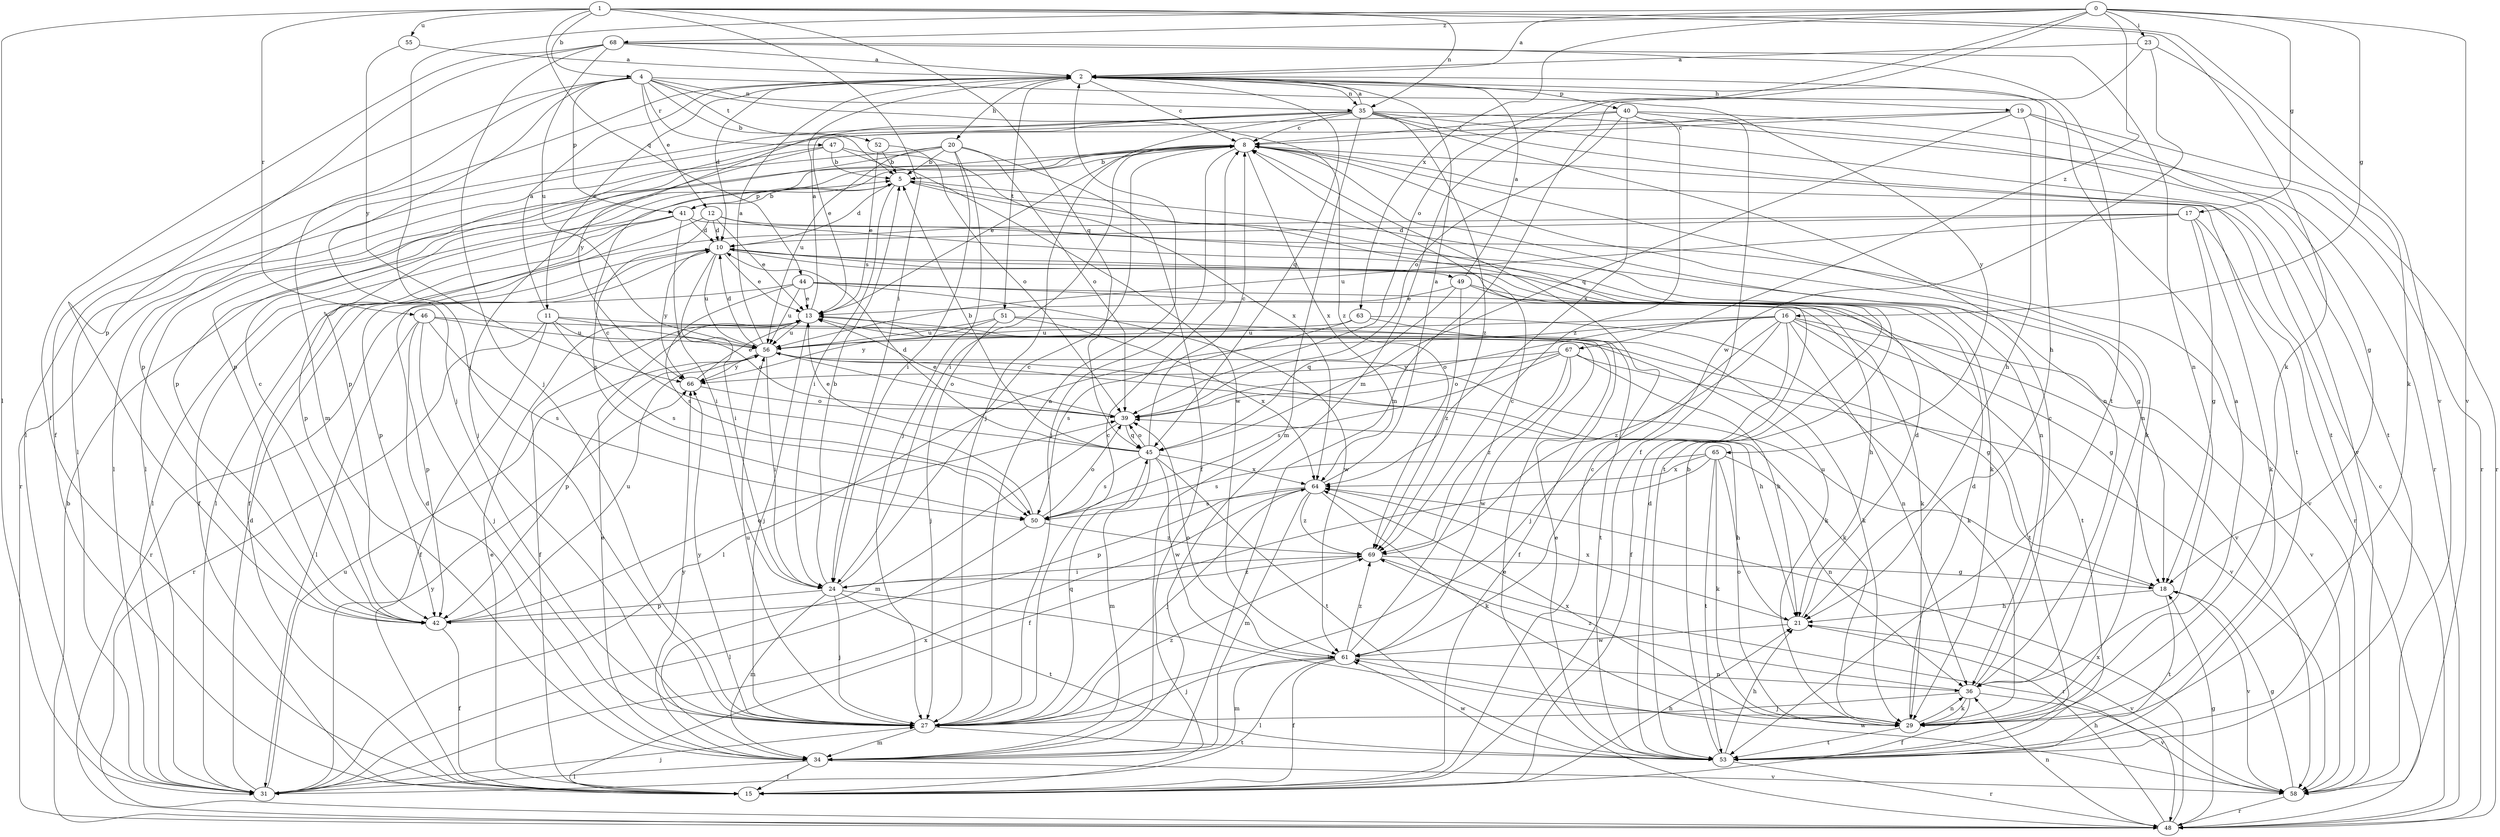 strict digraph  {
0;
1;
2;
4;
5;
8;
10;
11;
12;
13;
15;
16;
17;
18;
19;
20;
21;
23;
24;
27;
29;
31;
34;
35;
36;
39;
40;
41;
42;
44;
45;
46;
47;
48;
49;
50;
51;
52;
53;
55;
56;
58;
61;
63;
64;
65;
66;
67;
68;
69;
0 -> 2  [label=a];
0 -> 16  [label=g];
0 -> 17  [label=g];
0 -> 23  [label=i];
0 -> 27  [label=j];
0 -> 34  [label=m];
0 -> 39  [label=o];
0 -> 58  [label=v];
0 -> 63  [label=x];
0 -> 67  [label=z];
0 -> 68  [label=z];
1 -> 4  [label=b];
1 -> 24  [label=i];
1 -> 29  [label=k];
1 -> 31  [label=l];
1 -> 35  [label=n];
1 -> 44  [label=q];
1 -> 45  [label=q];
1 -> 46  [label=r];
1 -> 55  [label=u];
1 -> 58  [label=v];
2 -> 8  [label=c];
2 -> 10  [label=d];
2 -> 11  [label=e];
2 -> 19  [label=h];
2 -> 20  [label=h];
2 -> 21  [label=h];
2 -> 31  [label=l];
2 -> 35  [label=n];
2 -> 40  [label=p];
2 -> 45  [label=q];
2 -> 51  [label=t];
4 -> 5  [label=b];
4 -> 12  [label=e];
4 -> 15  [label=f];
4 -> 27  [label=j];
4 -> 34  [label=m];
4 -> 35  [label=n];
4 -> 41  [label=p];
4 -> 47  [label=r];
4 -> 52  [label=t];
4 -> 65  [label=y];
4 -> 69  [label=z];
5 -> 10  [label=d];
5 -> 24  [label=i];
5 -> 36  [label=n];
5 -> 41  [label=p];
5 -> 53  [label=t];
8 -> 5  [label=b];
8 -> 13  [label=e];
8 -> 24  [label=i];
8 -> 27  [label=j];
8 -> 29  [label=k];
8 -> 31  [label=l];
8 -> 36  [label=n];
8 -> 42  [label=p];
8 -> 53  [label=t];
8 -> 64  [label=x];
10 -> 13  [label=e];
10 -> 24  [label=i];
10 -> 42  [label=p];
10 -> 49  [label=s];
10 -> 56  [label=u];
10 -> 66  [label=y];
11 -> 2  [label=a];
11 -> 15  [label=f];
11 -> 29  [label=k];
11 -> 39  [label=o];
11 -> 48  [label=r];
11 -> 50  [label=s];
11 -> 56  [label=u];
12 -> 10  [label=d];
12 -> 13  [label=e];
12 -> 15  [label=f];
12 -> 18  [label=g];
12 -> 29  [label=k];
12 -> 50  [label=s];
13 -> 2  [label=a];
13 -> 15  [label=f];
13 -> 27  [label=j];
13 -> 53  [label=t];
13 -> 56  [label=u];
15 -> 8  [label=c];
15 -> 13  [label=e];
15 -> 21  [label=h];
16 -> 15  [label=f];
16 -> 18  [label=g];
16 -> 27  [label=j];
16 -> 31  [label=l];
16 -> 36  [label=n];
16 -> 39  [label=o];
16 -> 53  [label=t];
16 -> 56  [label=u];
16 -> 58  [label=v];
16 -> 69  [label=z];
17 -> 10  [label=d];
17 -> 18  [label=g];
17 -> 29  [label=k];
17 -> 31  [label=l];
17 -> 48  [label=r];
17 -> 56  [label=u];
18 -> 21  [label=h];
18 -> 53  [label=t];
18 -> 56  [label=u];
18 -> 58  [label=v];
19 -> 8  [label=c];
19 -> 18  [label=g];
19 -> 21  [label=h];
19 -> 31  [label=l];
19 -> 45  [label=q];
19 -> 48  [label=r];
20 -> 5  [label=b];
20 -> 15  [label=f];
20 -> 24  [label=i];
20 -> 27  [label=j];
20 -> 31  [label=l];
20 -> 39  [label=o];
20 -> 42  [label=p];
20 -> 56  [label=u];
21 -> 10  [label=d];
21 -> 58  [label=v];
21 -> 61  [label=w];
21 -> 64  [label=x];
23 -> 2  [label=a];
23 -> 29  [label=k];
23 -> 34  [label=m];
23 -> 61  [label=w];
24 -> 5  [label=b];
24 -> 8  [label=c];
24 -> 27  [label=j];
24 -> 29  [label=k];
24 -> 34  [label=m];
24 -> 42  [label=p];
24 -> 53  [label=t];
24 -> 69  [label=z];
27 -> 2  [label=a];
27 -> 8  [label=c];
27 -> 34  [label=m];
27 -> 45  [label=q];
27 -> 53  [label=t];
27 -> 56  [label=u];
27 -> 66  [label=y];
27 -> 69  [label=z];
29 -> 2  [label=a];
29 -> 10  [label=d];
29 -> 36  [label=n];
29 -> 39  [label=o];
29 -> 53  [label=t];
29 -> 64  [label=x];
31 -> 10  [label=d];
31 -> 27  [label=j];
31 -> 56  [label=u];
31 -> 64  [label=x];
31 -> 66  [label=y];
34 -> 10  [label=d];
34 -> 13  [label=e];
34 -> 15  [label=f];
34 -> 31  [label=l];
34 -> 58  [label=v];
34 -> 66  [label=y];
35 -> 2  [label=a];
35 -> 8  [label=c];
35 -> 13  [label=e];
35 -> 27  [label=j];
35 -> 34  [label=m];
35 -> 36  [label=n];
35 -> 42  [label=p];
35 -> 48  [label=r];
35 -> 53  [label=t];
35 -> 58  [label=v];
35 -> 66  [label=y];
35 -> 69  [label=z];
36 -> 8  [label=c];
36 -> 15  [label=f];
36 -> 27  [label=j];
36 -> 29  [label=k];
36 -> 58  [label=v];
36 -> 69  [label=z];
39 -> 13  [label=e];
39 -> 34  [label=m];
39 -> 45  [label=q];
40 -> 8  [label=c];
40 -> 15  [label=f];
40 -> 39  [label=o];
40 -> 42  [label=p];
40 -> 48  [label=r];
40 -> 53  [label=t];
40 -> 64  [label=x];
40 -> 69  [label=z];
41 -> 5  [label=b];
41 -> 10  [label=d];
41 -> 15  [label=f];
41 -> 24  [label=i];
41 -> 31  [label=l];
41 -> 42  [label=p];
41 -> 58  [label=v];
42 -> 8  [label=c];
42 -> 15  [label=f];
42 -> 39  [label=o];
42 -> 56  [label=u];
44 -> 13  [label=e];
44 -> 21  [label=h];
44 -> 48  [label=r];
44 -> 50  [label=s];
44 -> 56  [label=u];
44 -> 58  [label=v];
44 -> 61  [label=w];
45 -> 5  [label=b];
45 -> 8  [label=c];
45 -> 10  [label=d];
45 -> 13  [label=e];
45 -> 34  [label=m];
45 -> 39  [label=o];
45 -> 50  [label=s];
45 -> 53  [label=t];
45 -> 61  [label=w];
45 -> 64  [label=x];
46 -> 18  [label=g];
46 -> 27  [label=j];
46 -> 31  [label=l];
46 -> 42  [label=p];
46 -> 50  [label=s];
46 -> 56  [label=u];
47 -> 5  [label=b];
47 -> 27  [label=j];
47 -> 48  [label=r];
47 -> 61  [label=w];
47 -> 64  [label=x];
48 -> 5  [label=b];
48 -> 8  [label=c];
48 -> 13  [label=e];
48 -> 18  [label=g];
48 -> 21  [label=h];
48 -> 36  [label=n];
48 -> 64  [label=x];
49 -> 2  [label=a];
49 -> 13  [label=e];
49 -> 29  [label=k];
49 -> 45  [label=q];
49 -> 53  [label=t];
49 -> 69  [label=z];
50 -> 8  [label=c];
50 -> 31  [label=l];
50 -> 39  [label=o];
50 -> 69  [label=z];
51 -> 27  [label=j];
51 -> 29  [label=k];
51 -> 56  [label=u];
51 -> 64  [label=x];
51 -> 66  [label=y];
52 -> 5  [label=b];
52 -> 13  [label=e];
52 -> 39  [label=o];
53 -> 5  [label=b];
53 -> 10  [label=d];
53 -> 13  [label=e];
53 -> 21  [label=h];
53 -> 48  [label=r];
53 -> 61  [label=w];
55 -> 2  [label=a];
55 -> 66  [label=y];
56 -> 2  [label=a];
56 -> 10  [label=d];
56 -> 21  [label=h];
56 -> 24  [label=i];
56 -> 29  [label=k];
56 -> 39  [label=o];
56 -> 42  [label=p];
56 -> 66  [label=y];
58 -> 18  [label=g];
58 -> 48  [label=r];
58 -> 61  [label=w];
61 -> 8  [label=c];
61 -> 15  [label=f];
61 -> 27  [label=j];
61 -> 31  [label=l];
61 -> 34  [label=m];
61 -> 36  [label=n];
61 -> 39  [label=o];
61 -> 69  [label=z];
63 -> 15  [label=f];
63 -> 29  [label=k];
63 -> 50  [label=s];
63 -> 56  [label=u];
64 -> 2  [label=a];
64 -> 27  [label=j];
64 -> 29  [label=k];
64 -> 34  [label=m];
64 -> 42  [label=p];
64 -> 50  [label=s];
64 -> 69  [label=z];
65 -> 15  [label=f];
65 -> 21  [label=h];
65 -> 29  [label=k];
65 -> 36  [label=n];
65 -> 50  [label=s];
65 -> 53  [label=t];
65 -> 64  [label=x];
66 -> 13  [label=e];
66 -> 39  [label=o];
67 -> 21  [label=h];
67 -> 39  [label=o];
67 -> 50  [label=s];
67 -> 58  [label=v];
67 -> 61  [label=w];
67 -> 66  [label=y];
67 -> 69  [label=z];
68 -> 2  [label=a];
68 -> 15  [label=f];
68 -> 27  [label=j];
68 -> 36  [label=n];
68 -> 42  [label=p];
68 -> 53  [label=t];
68 -> 56  [label=u];
69 -> 18  [label=g];
69 -> 24  [label=i];
69 -> 48  [label=r];
}
